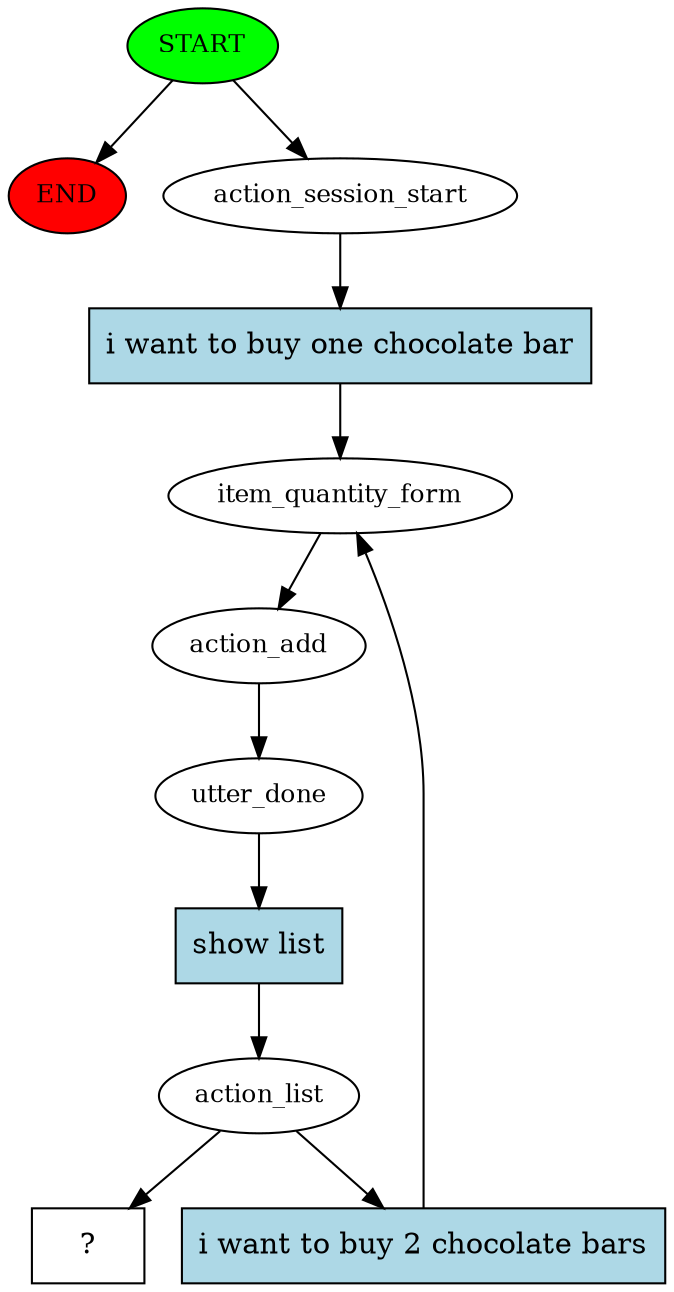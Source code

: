 digraph  {
0 [class="start active", fillcolor=green, fontsize=12, label=START, style=filled];
"-1" [class=end, fillcolor=red, fontsize=12, label=END, style=filled];
1 [class=active, fontsize=12, label=action_session_start];
2 [class=active, fontsize=12, label=item_quantity_form];
3 [class=active, fontsize=12, label=action_add];
4 [class=active, fontsize=12, label=utter_done];
5 [class=active, fontsize=12, label=action_list];
10 [class="intent dashed active", label="  ?  ", shape=rect];
11 [class="intent active", fillcolor=lightblue, label="i want to buy one chocolate bar", shape=rect, style=filled];
12 [class="intent active", fillcolor=lightblue, label="show list", shape=rect, style=filled];
13 [class="intent active", fillcolor=lightblue, label="i want to buy 2 chocolate bars", shape=rect, style=filled];
0 -> "-1"  [class="", key=NONE, label=""];
0 -> 1  [class=active, key=NONE, label=""];
1 -> 11  [class=active, key=0];
2 -> 3  [class=active, key=NONE, label=""];
3 -> 4  [class=active, key=NONE, label=""];
4 -> 12  [class=active, key=0];
5 -> 10  [class=active, key=NONE, label=""];
5 -> 13  [class=active, key=0];
11 -> 2  [class=active, key=0];
12 -> 5  [class=active, key=0];
13 -> 2  [class=active, key=0];
}
